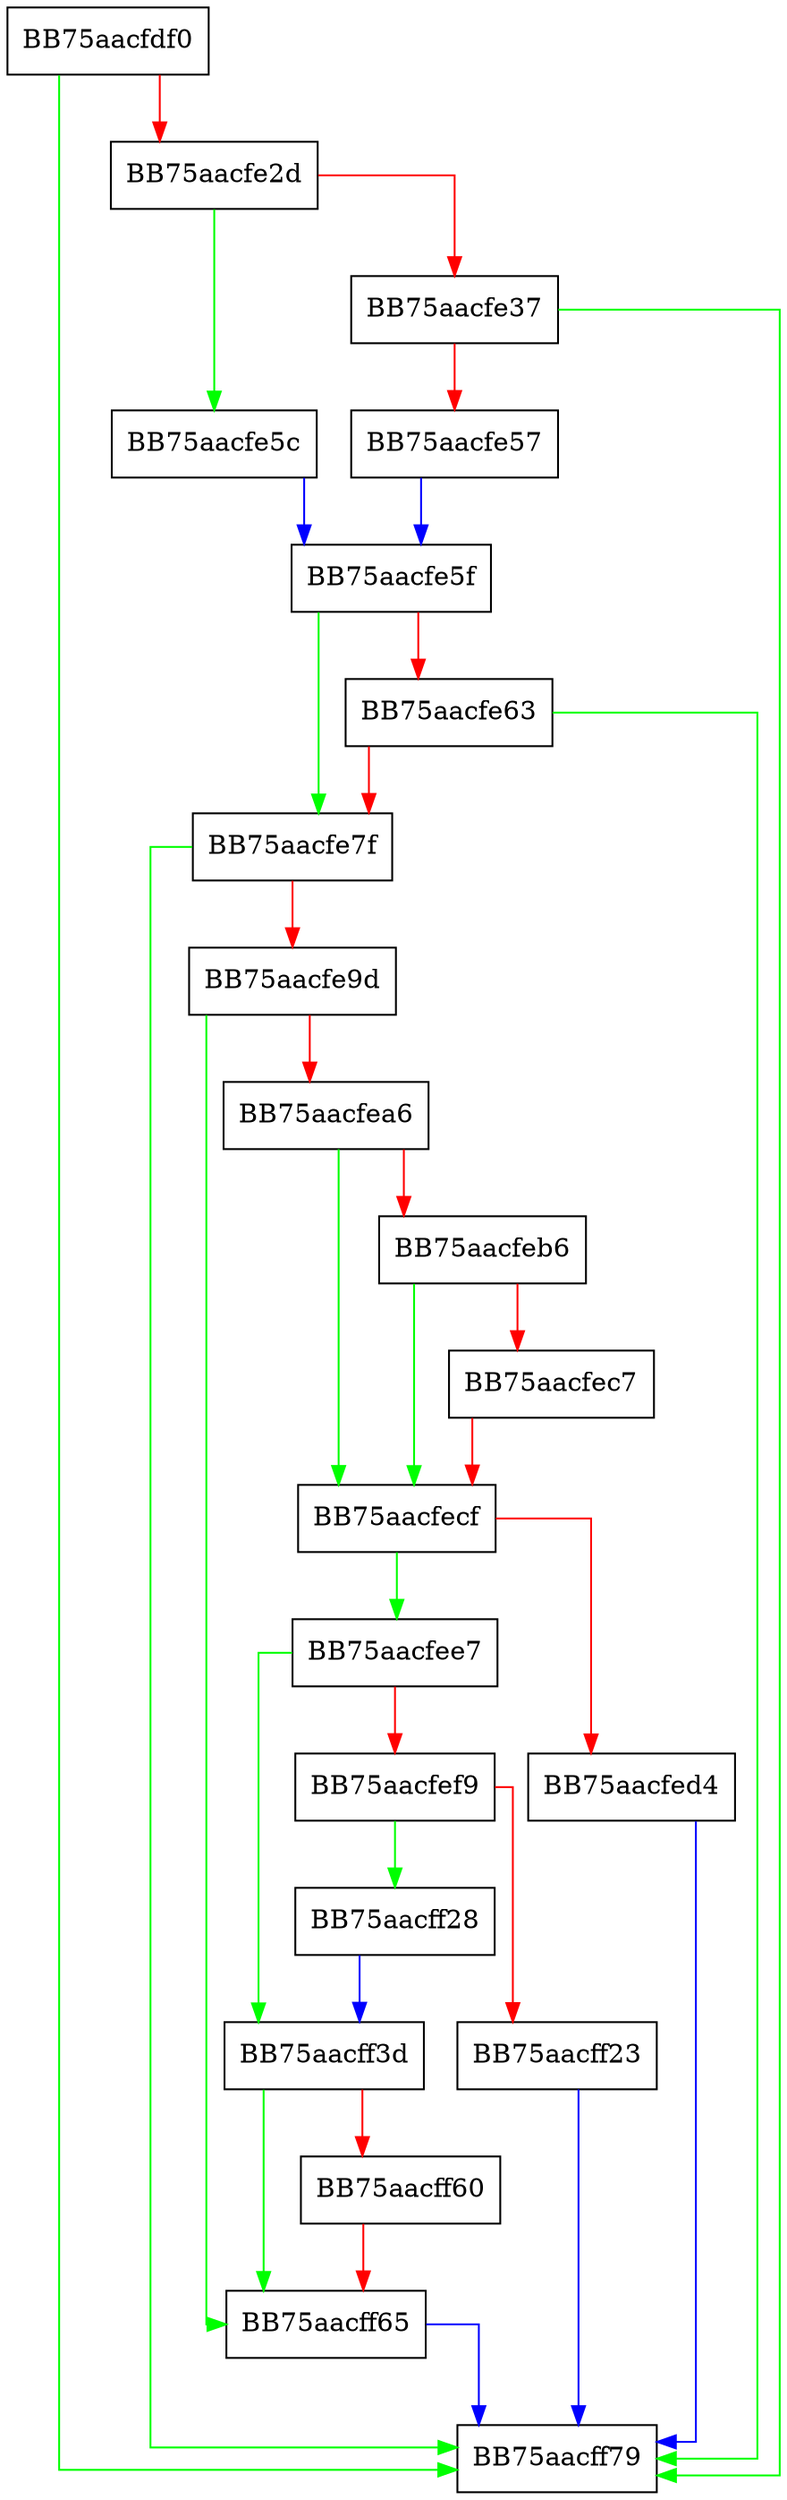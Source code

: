 digraph DecodeInit {
  node [shape="box"];
  graph [splines=ortho];
  BB75aacfdf0 -> BB75aacff79 [color="green"];
  BB75aacfdf0 -> BB75aacfe2d [color="red"];
  BB75aacfe2d -> BB75aacfe5c [color="green"];
  BB75aacfe2d -> BB75aacfe37 [color="red"];
  BB75aacfe37 -> BB75aacff79 [color="green"];
  BB75aacfe37 -> BB75aacfe57 [color="red"];
  BB75aacfe57 -> BB75aacfe5f [color="blue"];
  BB75aacfe5c -> BB75aacfe5f [color="blue"];
  BB75aacfe5f -> BB75aacfe7f [color="green"];
  BB75aacfe5f -> BB75aacfe63 [color="red"];
  BB75aacfe63 -> BB75aacff79 [color="green"];
  BB75aacfe63 -> BB75aacfe7f [color="red"];
  BB75aacfe7f -> BB75aacff79 [color="green"];
  BB75aacfe7f -> BB75aacfe9d [color="red"];
  BB75aacfe9d -> BB75aacff65 [color="green"];
  BB75aacfe9d -> BB75aacfea6 [color="red"];
  BB75aacfea6 -> BB75aacfecf [color="green"];
  BB75aacfea6 -> BB75aacfeb6 [color="red"];
  BB75aacfeb6 -> BB75aacfecf [color="green"];
  BB75aacfeb6 -> BB75aacfec7 [color="red"];
  BB75aacfec7 -> BB75aacfecf [color="red"];
  BB75aacfecf -> BB75aacfee7 [color="green"];
  BB75aacfecf -> BB75aacfed4 [color="red"];
  BB75aacfed4 -> BB75aacff79 [color="blue"];
  BB75aacfee7 -> BB75aacff3d [color="green"];
  BB75aacfee7 -> BB75aacfef9 [color="red"];
  BB75aacfef9 -> BB75aacff28 [color="green"];
  BB75aacfef9 -> BB75aacff23 [color="red"];
  BB75aacff23 -> BB75aacff79 [color="blue"];
  BB75aacff28 -> BB75aacff3d [color="blue"];
  BB75aacff3d -> BB75aacff65 [color="green"];
  BB75aacff3d -> BB75aacff60 [color="red"];
  BB75aacff60 -> BB75aacff65 [color="red"];
  BB75aacff65 -> BB75aacff79 [color="blue"];
}